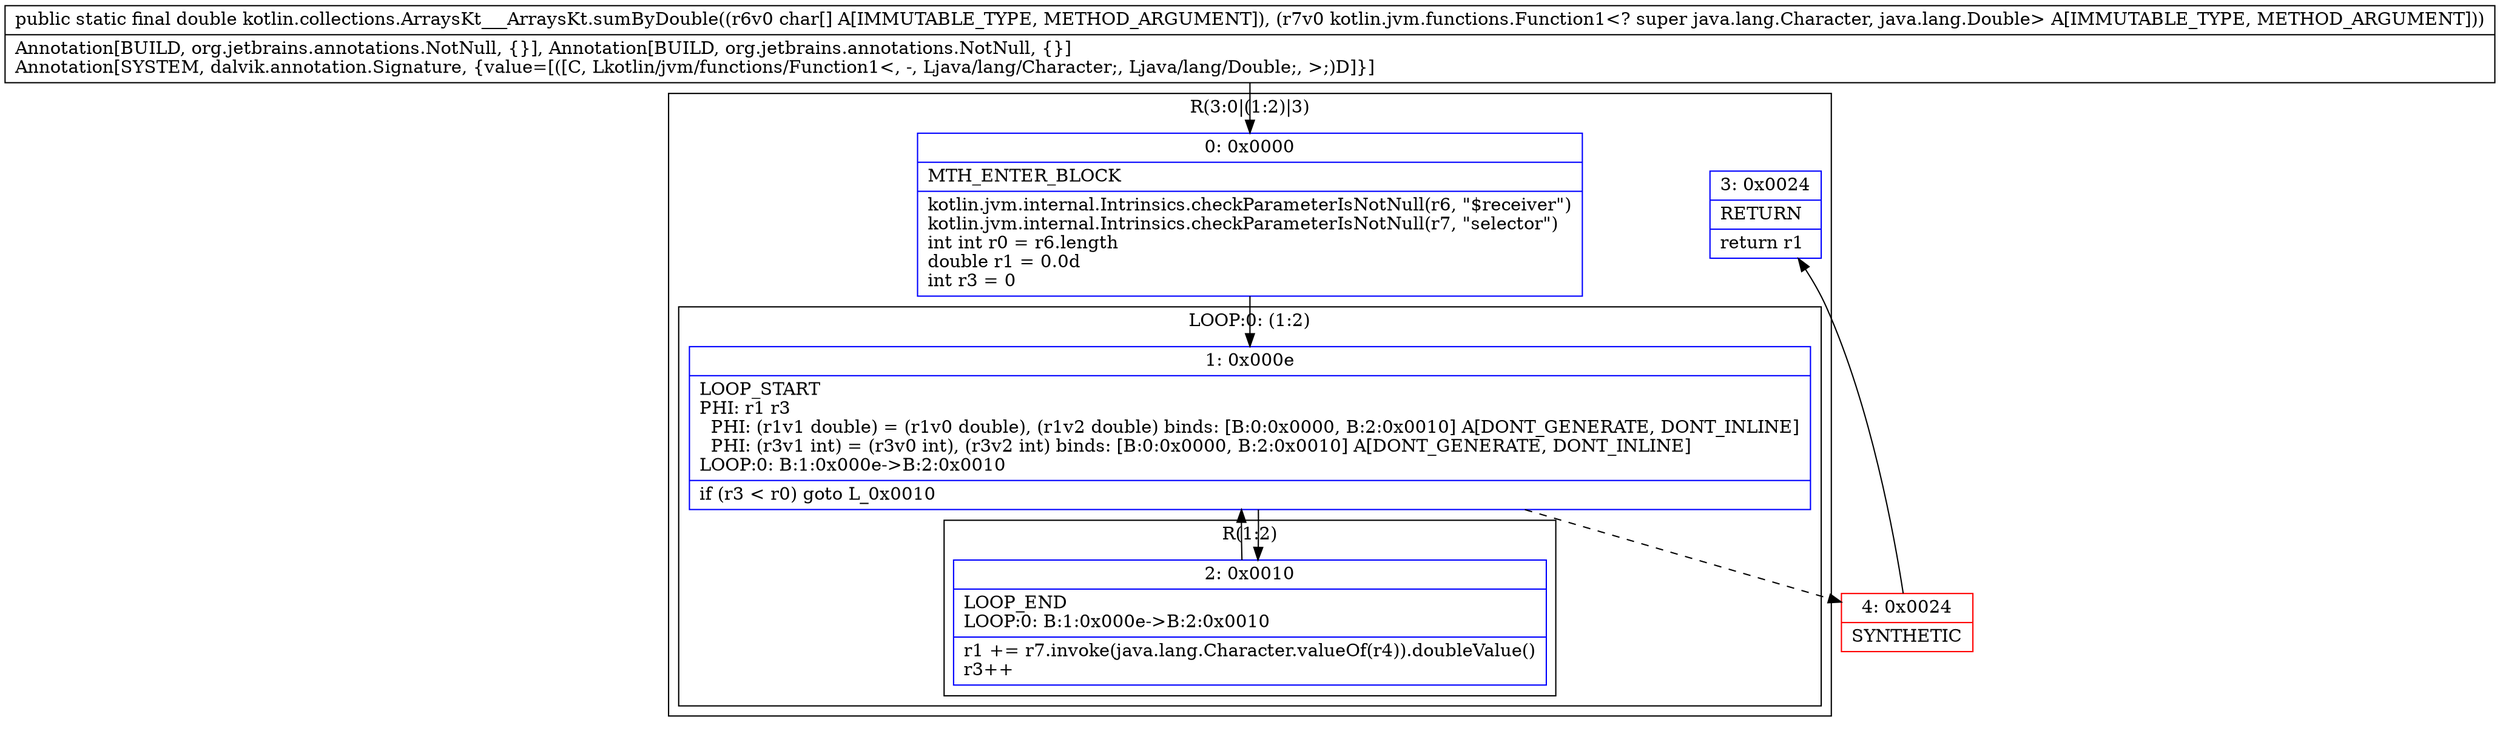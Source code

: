 digraph "CFG forkotlin.collections.ArraysKt___ArraysKt.sumByDouble([CLkotlin\/jvm\/functions\/Function1;)D" {
subgraph cluster_Region_1714650373 {
label = "R(3:0|(1:2)|3)";
node [shape=record,color=blue];
Node_0 [shape=record,label="{0\:\ 0x0000|MTH_ENTER_BLOCK\l|kotlin.jvm.internal.Intrinsics.checkParameterIsNotNull(r6, \"$receiver\")\lkotlin.jvm.internal.Intrinsics.checkParameterIsNotNull(r7, \"selector\")\lint int r0 = r6.length\ldouble r1 = 0.0d\lint r3 = 0\l}"];
subgraph cluster_LoopRegion_387687525 {
label = "LOOP:0: (1:2)";
node [shape=record,color=blue];
Node_1 [shape=record,label="{1\:\ 0x000e|LOOP_START\lPHI: r1 r3 \l  PHI: (r1v1 double) = (r1v0 double), (r1v2 double) binds: [B:0:0x0000, B:2:0x0010] A[DONT_GENERATE, DONT_INLINE]\l  PHI: (r3v1 int) = (r3v0 int), (r3v2 int) binds: [B:0:0x0000, B:2:0x0010] A[DONT_GENERATE, DONT_INLINE]\lLOOP:0: B:1:0x000e\-\>B:2:0x0010\l|if (r3 \< r0) goto L_0x0010\l}"];
subgraph cluster_Region_1165937854 {
label = "R(1:2)";
node [shape=record,color=blue];
Node_2 [shape=record,label="{2\:\ 0x0010|LOOP_END\lLOOP:0: B:1:0x000e\-\>B:2:0x0010\l|r1 += r7.invoke(java.lang.Character.valueOf(r4)).doubleValue()\lr3++\l}"];
}
}
Node_3 [shape=record,label="{3\:\ 0x0024|RETURN\l|return r1\l}"];
}
Node_4 [shape=record,color=red,label="{4\:\ 0x0024|SYNTHETIC\l}"];
MethodNode[shape=record,label="{public static final double kotlin.collections.ArraysKt___ArraysKt.sumByDouble((r6v0 char[] A[IMMUTABLE_TYPE, METHOD_ARGUMENT]), (r7v0 kotlin.jvm.functions.Function1\<? super java.lang.Character, java.lang.Double\> A[IMMUTABLE_TYPE, METHOD_ARGUMENT]))  | Annotation[BUILD, org.jetbrains.annotations.NotNull, \{\}], Annotation[BUILD, org.jetbrains.annotations.NotNull, \{\}]\lAnnotation[SYSTEM, dalvik.annotation.Signature, \{value=[([C, Lkotlin\/jvm\/functions\/Function1\<, \-, Ljava\/lang\/Character;, Ljava\/lang\/Double;, \>;)D]\}]\l}"];
MethodNode -> Node_0;
Node_0 -> Node_1;
Node_1 -> Node_2;
Node_1 -> Node_4[style=dashed];
Node_2 -> Node_1;
Node_4 -> Node_3;
}

